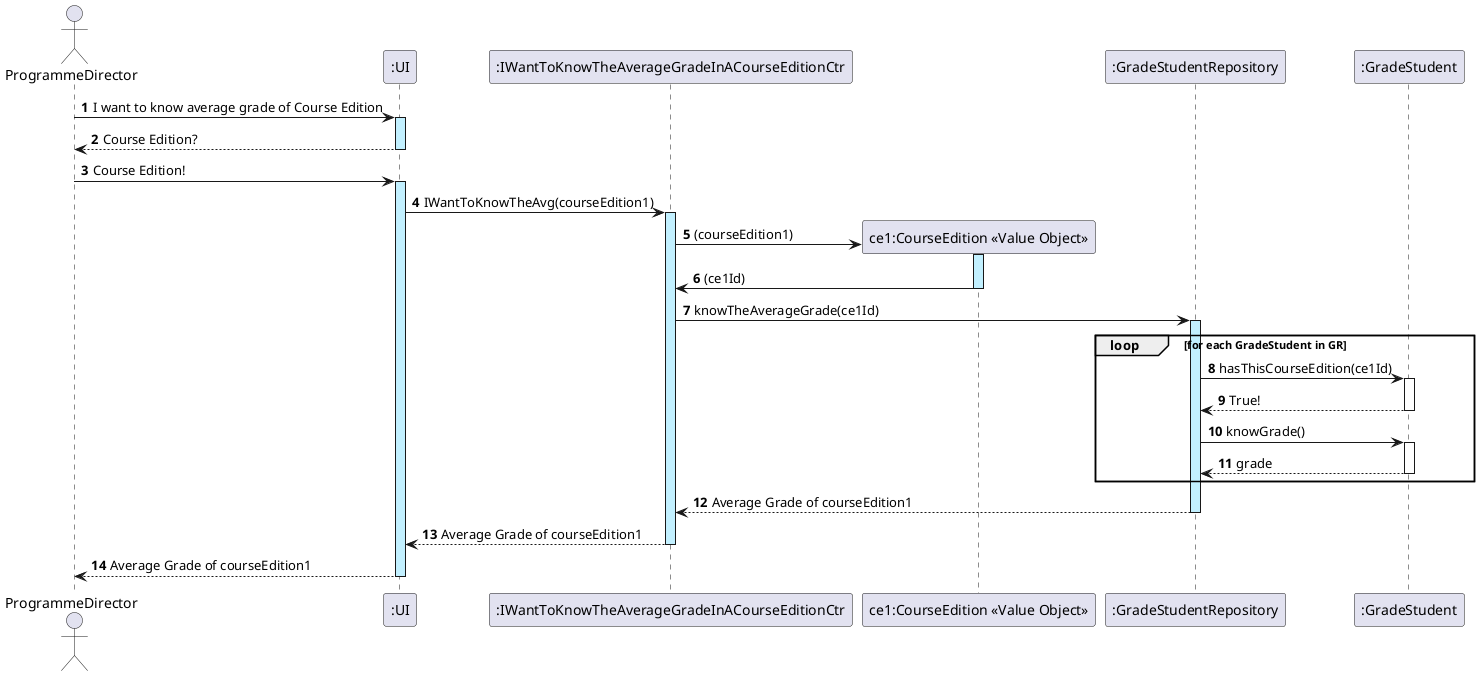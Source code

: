 @startuml
actor ProgrammeDirector
participant ":UI" as UI
participant ":IWantToKnowTheAverageGradeInACourseEditionCtr" as KA
participant "ce1:CourseEdition <<Value Object>>" as CE
participant ":GradeStudentRepository" as GR
participant ":GradeStudent" as GradeStudent
autonumber


ProgrammeDirector -> UI ++ #application: I want to know average grade of Course Edition
UI --> ProgrammeDirector -- : Course Edition?
ProgrammeDirector -> UI ++ #application: Course Edition!
UI -> KA ++ #application : IWantToKnowTheAvg(courseEdition1)
create CE
KA -> CE ++ #application : (courseEdition1)
CE -> KA : (ce1Id)
deactivate CE


KA -> GR ++ #application : knowTheAverageGrade(ce1Id)



loop for each GradeStudent in GR
    GR -> GradeStudent : hasThisCourseEdition(ce1Id)
    activate GradeStudent
    GradeStudent --> GR : True!
    deactivate GradeStudent

    GR -> GradeStudent : knowGrade()
    activate GradeStudent
    GradeStudent --> GR : grade
    deactivate GradeStudent
end


GR --> KA --: Average Grade of courseEdition1
KA --> UI --: Average Grade of courseEdition1
UI --> ProgrammeDirector --: Average Grade of courseEdition1

@enduml